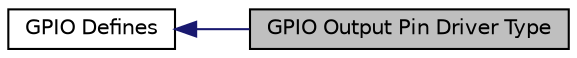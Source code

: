 digraph "GPIO Output Pin Driver Type"
{
  edge [fontname="Helvetica",fontsize="10",labelfontname="Helvetica",labelfontsize="10"];
  node [fontname="Helvetica",fontsize="10",shape=record];
  rankdir=LR;
  Node0 [label="GPIO Output Pin Driver Type",height=0.2,width=0.4,color="black", fillcolor="grey75", style="filled" fontcolor="black"];
  Node1 [label="GPIO Defines",height=0.2,width=0.4,color="black", fillcolor="white", style="filled",URL="$group__gpio__defines.html",tooltip="Defined Constants and Types for the STM32L1xx General Purpose I/O"];
  Node1->Node0 [shape=plaintext, color="midnightblue", dir="back", style="solid"];
}
